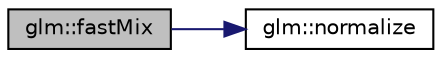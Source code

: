 digraph "glm::fastMix"
{
 // LATEX_PDF_SIZE
  edge [fontname="Helvetica",fontsize="10",labelfontname="Helvetica",labelfontsize="10"];
  node [fontname="Helvetica",fontsize="10",shape=record];
  rankdir="LR";
  Node1 [label="glm::fastMix",height=0.2,width=0.4,color="black", fillcolor="grey75", style="filled", fontcolor="black",tooltip=" "];
  Node1 -> Node2 [color="midnightblue",fontsize="10",style="solid",fontname="Helvetica"];
  Node2 [label="glm::normalize",height=0.2,width=0.4,color="black", fillcolor="white", style="filled",URL="$group__core__func__geometric.html#gada9451ec170a36fe53552812b9c03a68",tooltip=" "];
}
